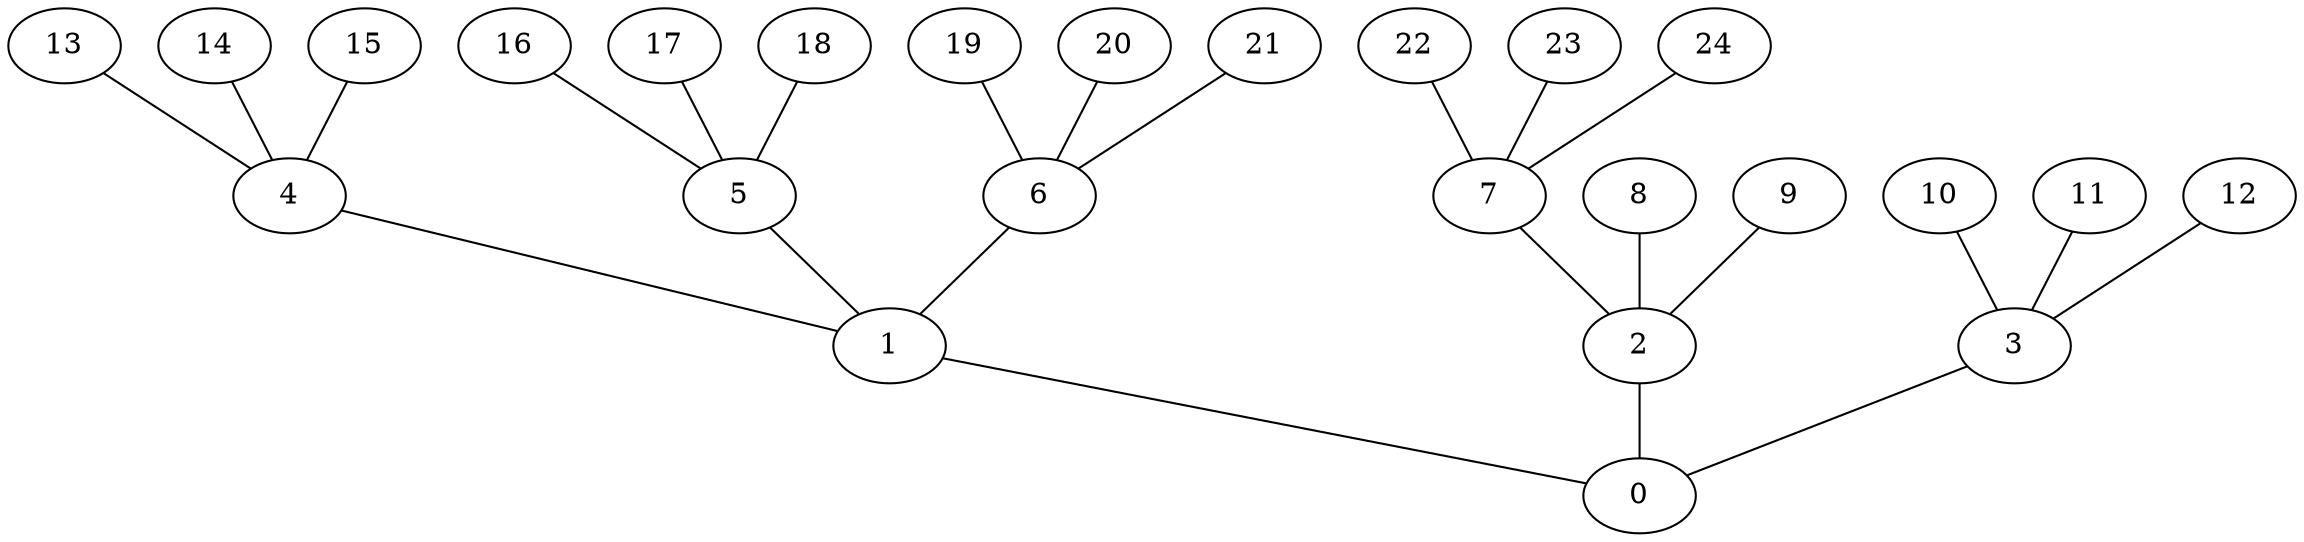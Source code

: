 /* Created by igraph 0.7.1 */
graph {
  0;
  1;
  2;
  3;
  4;
  5;
  6;
  7;
  8;
  9;
  10;
  11;
  12;
  13;
  14;
  15;
  16;
  17;
  18;
  19;
  20;
  21;
  22;
  23;
  24;

  1 -- 0;
  2 -- 0;
  3 -- 0;
  4 -- 1;
  5 -- 1;
  6 -- 1;
  7 -- 2;
  8 -- 2;
  9 -- 2;
  10 -- 3;
  11 -- 3;
  12 -- 3;
  13 -- 4;
  14 -- 4;
  15 -- 4;
  16 -- 5;
  17 -- 5;
  18 -- 5;
  19 -- 6;
  20 -- 6;
  21 -- 6;
  22 -- 7;
  23 -- 7;
  24 -- 7;
}
